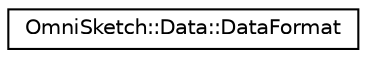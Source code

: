 digraph "Graphical Class Hierarchy"
{
 // LATEX_PDF_SIZE
  edge [fontname="Helvetica",fontsize="10",labelfontname="Helvetica",labelfontsize="10"];
  node [fontname="Helvetica",fontsize="10",shape=record];
  rankdir="LR";
  Node0 [label="OmniSketch::Data::DataFormat",height=0.2,width=0.4,color="black", fillcolor="white", style="filled",URL="$class_omni_sketch_1_1_data_1_1_data_format.html",tooltip="Parse the format in config file."];
}
